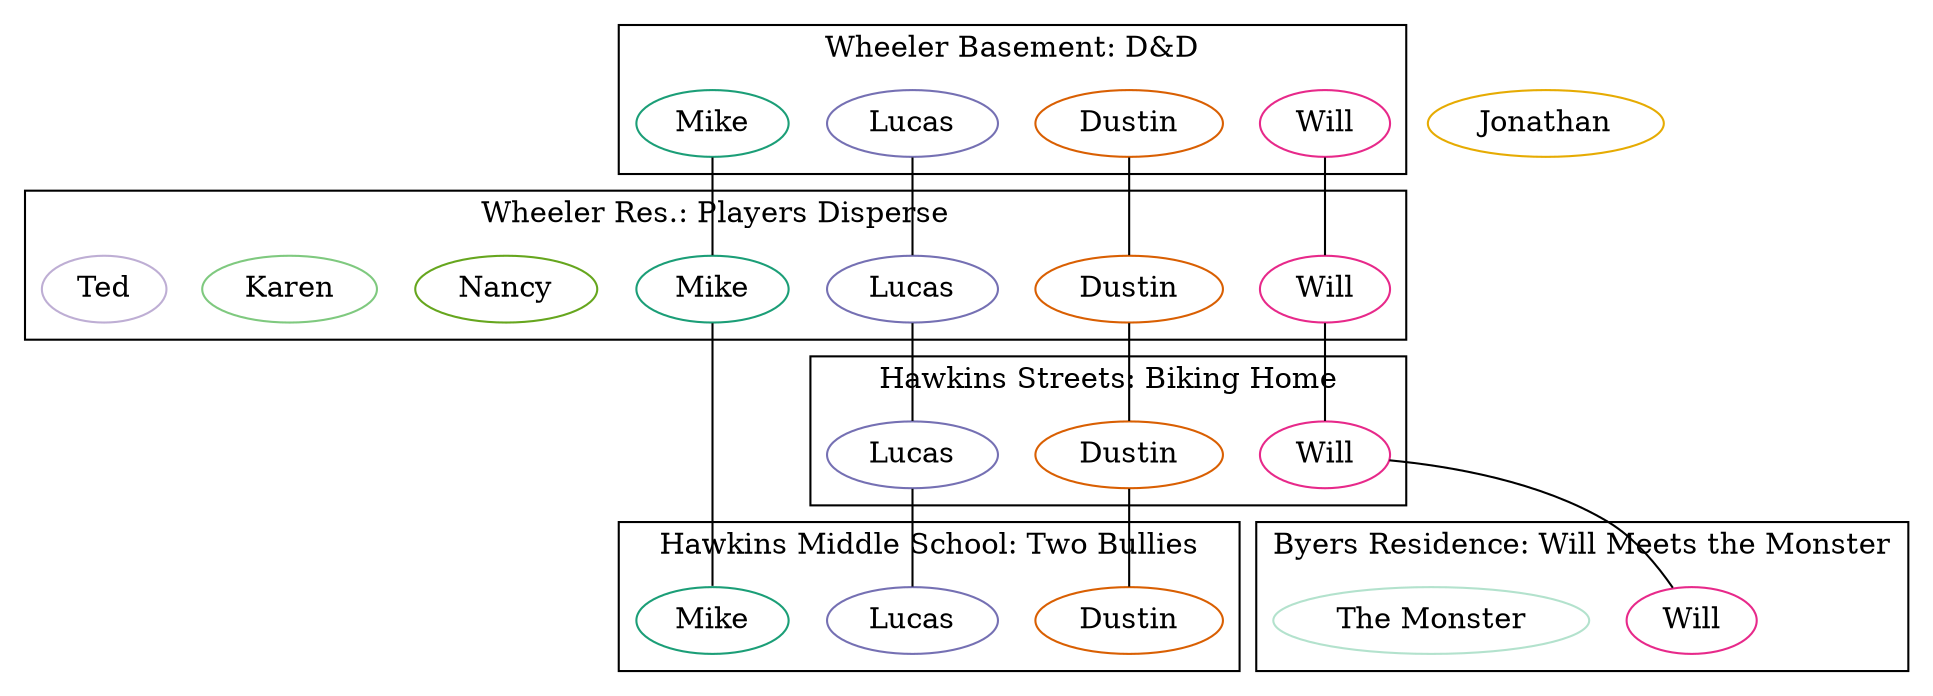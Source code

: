 // Compile with:
//$ dot -Tsvg season_1_chapter_1.dot -o season_1_chapter_1.svg
digraph G{
    graph [center=1 rankdir=TB]
    edge [dir=none]
    node [width=0.3 height=0.3 /*label=""*/]

    { node [colorscheme="dark28"]
        { node [color=1 label="Mike"]
        Mike_1
        Mike_2
        Mike_5
        }
        { node [color=2 label="Dustin"]
        Dustin_1
        Dustin_2
        Dustin_3
        Dustin_5
        }
        { node [color=3 label="Lucas"]
        Luke_1
        Luke_2
        Luke_3
        Luke_5
        }
        { node [color=4 label="Will"]
        Will_1
        Will_2
        Will_3
        Will_4
        }
        { node [color=5 label="Nancy"]
        Nancy_2
        }
        { node [color=6 label="Jonathan"]
        Jonathan_1
        }
    }

    { node [colorscheme="accent8"]
        { node [color=1 label="Karen"]
        Karen_2
        }
        { node [color=2 label="Ted"]
        Ted_2
        }
    }
    
    { node [colorscheme="pastel28"]
        { node [color=1 label="The Monster"]
        Monster_4
        }
    }

    subgraph cluster_1 {
        label="Wheeler Basement: D&D"
        Mike_1
        Dustin_1
        Luke_1
        Will_1
    }

    Mike_1 -> Mike_2
    Dustin_1 -> Dustin_2
    Luke_1 -> Luke_2
    Will_1 -> Will_2

    subgraph cluster_2 {
        label="Wheeler Res.: Players Disperse"
        Mike_2
        Dustin_2
        Luke_2
        Will_2
        Karen_2
        Ted_2
        Nancy_2
    }

    Luke_2 -> Luke_3
    Dustin_2 -> Dustin_3
    Will_2 -> Will_3

    subgraph cluster_3 {
        label="Hawkins Streets: Biking Home"
        Luke_3
        Dustin_3
        Will_3
    }

    Will_3 -> Will_4

    subgraph cluster_4 {
        label="Byers Residence: Will Meets the Monster"
        Will_4
        Monster_4
    }

    Mike_2 -> Mike_5
    Luke_3 -> Luke_5
    Dustin_3 -> Dustin_5

    subgraph cluster_5 {
        label="Hawkins Middle School: Two Bullies"
        Mike_5
        Luke_5
        Dustin_5
    }

}
